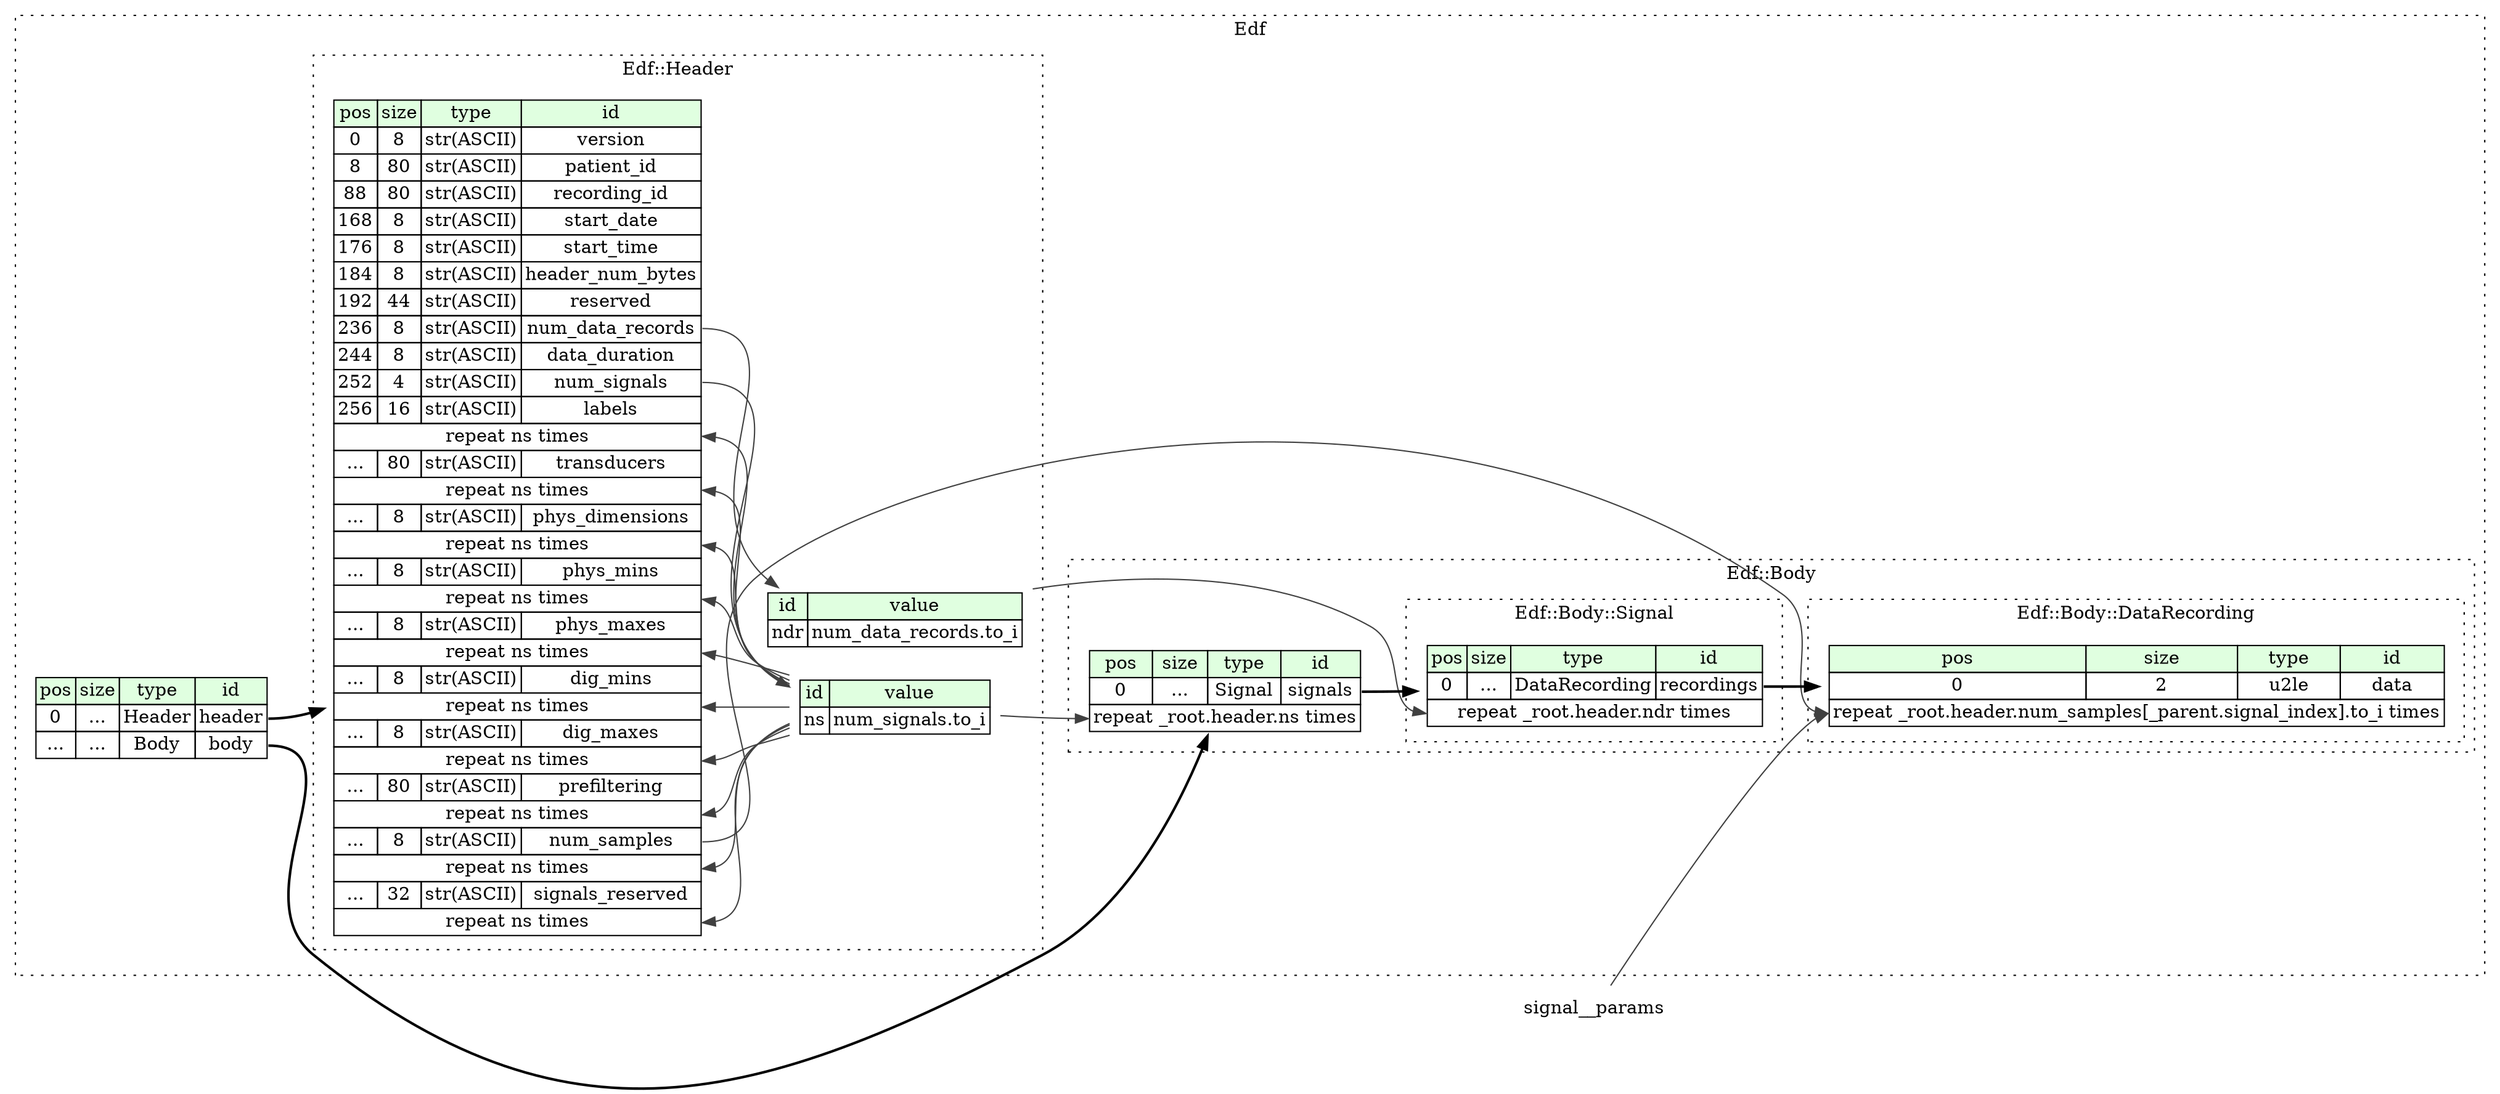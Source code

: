 digraph {
	rankdir=LR;
	node [shape=plaintext];
	subgraph cluster__edf {
		label="Edf";
		graph[style=dotted];

		edf__seq [label=<<TABLE BORDER="0" CELLBORDER="1" CELLSPACING="0">
			<TR><TD BGCOLOR="#E0FFE0">pos</TD><TD BGCOLOR="#E0FFE0">size</TD><TD BGCOLOR="#E0FFE0">type</TD><TD BGCOLOR="#E0FFE0">id</TD></TR>
			<TR><TD PORT="header_pos">0</TD><TD PORT="header_size">...</TD><TD>Header</TD><TD PORT="header_type">header</TD></TR>
			<TR><TD PORT="body_pos">...</TD><TD PORT="body_size">...</TD><TD>Body</TD><TD PORT="body_type">body</TD></TR>
		</TABLE>>];
		subgraph cluster__header {
			label="Edf::Header";
			graph[style=dotted];

			header__seq [label=<<TABLE BORDER="0" CELLBORDER="1" CELLSPACING="0">
				<TR><TD BGCOLOR="#E0FFE0">pos</TD><TD BGCOLOR="#E0FFE0">size</TD><TD BGCOLOR="#E0FFE0">type</TD><TD BGCOLOR="#E0FFE0">id</TD></TR>
				<TR><TD PORT="version_pos">0</TD><TD PORT="version_size">8</TD><TD>str(ASCII)</TD><TD PORT="version_type">version</TD></TR>
				<TR><TD PORT="patient_id_pos">8</TD><TD PORT="patient_id_size">80</TD><TD>str(ASCII)</TD><TD PORT="patient_id_type">patient_id</TD></TR>
				<TR><TD PORT="recording_id_pos">88</TD><TD PORT="recording_id_size">80</TD><TD>str(ASCII)</TD><TD PORT="recording_id_type">recording_id</TD></TR>
				<TR><TD PORT="start_date_pos">168</TD><TD PORT="start_date_size">8</TD><TD>str(ASCII)</TD><TD PORT="start_date_type">start_date</TD></TR>
				<TR><TD PORT="start_time_pos">176</TD><TD PORT="start_time_size">8</TD><TD>str(ASCII)</TD><TD PORT="start_time_type">start_time</TD></TR>
				<TR><TD PORT="header_num_bytes_pos">184</TD><TD PORT="header_num_bytes_size">8</TD><TD>str(ASCII)</TD><TD PORT="header_num_bytes_type">header_num_bytes</TD></TR>
				<TR><TD PORT="reserved_pos">192</TD><TD PORT="reserved_size">44</TD><TD>str(ASCII)</TD><TD PORT="reserved_type">reserved</TD></TR>
				<TR><TD PORT="num_data_records_pos">236</TD><TD PORT="num_data_records_size">8</TD><TD>str(ASCII)</TD><TD PORT="num_data_records_type">num_data_records</TD></TR>
				<TR><TD PORT="data_duration_pos">244</TD><TD PORT="data_duration_size">8</TD><TD>str(ASCII)</TD><TD PORT="data_duration_type">data_duration</TD></TR>
				<TR><TD PORT="num_signals_pos">252</TD><TD PORT="num_signals_size">4</TD><TD>str(ASCII)</TD><TD PORT="num_signals_type">num_signals</TD></TR>
				<TR><TD PORT="labels_pos">256</TD><TD PORT="labels_size">16</TD><TD>str(ASCII)</TD><TD PORT="labels_type">labels</TD></TR>
				<TR><TD COLSPAN="4" PORT="labels__repeat">repeat ns times</TD></TR>
				<TR><TD PORT="transducers_pos">...</TD><TD PORT="transducers_size">80</TD><TD>str(ASCII)</TD><TD PORT="transducers_type">transducers</TD></TR>
				<TR><TD COLSPAN="4" PORT="transducers__repeat">repeat ns times</TD></TR>
				<TR><TD PORT="phys_dimensions_pos">...</TD><TD PORT="phys_dimensions_size">8</TD><TD>str(ASCII)</TD><TD PORT="phys_dimensions_type">phys_dimensions</TD></TR>
				<TR><TD COLSPAN="4" PORT="phys_dimensions__repeat">repeat ns times</TD></TR>
				<TR><TD PORT="phys_mins_pos">...</TD><TD PORT="phys_mins_size">8</TD><TD>str(ASCII)</TD><TD PORT="phys_mins_type">phys_mins</TD></TR>
				<TR><TD COLSPAN="4" PORT="phys_mins__repeat">repeat ns times</TD></TR>
				<TR><TD PORT="phys_maxes_pos">...</TD><TD PORT="phys_maxes_size">8</TD><TD>str(ASCII)</TD><TD PORT="phys_maxes_type">phys_maxes</TD></TR>
				<TR><TD COLSPAN="4" PORT="phys_maxes__repeat">repeat ns times</TD></TR>
				<TR><TD PORT="dig_mins_pos">...</TD><TD PORT="dig_mins_size">8</TD><TD>str(ASCII)</TD><TD PORT="dig_mins_type">dig_mins</TD></TR>
				<TR><TD COLSPAN="4" PORT="dig_mins__repeat">repeat ns times</TD></TR>
				<TR><TD PORT="dig_maxes_pos">...</TD><TD PORT="dig_maxes_size">8</TD><TD>str(ASCII)</TD><TD PORT="dig_maxes_type">dig_maxes</TD></TR>
				<TR><TD COLSPAN="4" PORT="dig_maxes__repeat">repeat ns times</TD></TR>
				<TR><TD PORT="prefiltering_pos">...</TD><TD PORT="prefiltering_size">80</TD><TD>str(ASCII)</TD><TD PORT="prefiltering_type">prefiltering</TD></TR>
				<TR><TD COLSPAN="4" PORT="prefiltering__repeat">repeat ns times</TD></TR>
				<TR><TD PORT="num_samples_pos">...</TD><TD PORT="num_samples_size">8</TD><TD>str(ASCII)</TD><TD PORT="num_samples_type">num_samples</TD></TR>
				<TR><TD COLSPAN="4" PORT="num_samples__repeat">repeat ns times</TD></TR>
				<TR><TD PORT="signals_reserved_pos">...</TD><TD PORT="signals_reserved_size">32</TD><TD>str(ASCII)</TD><TD PORT="signals_reserved_type">signals_reserved</TD></TR>
				<TR><TD COLSPAN="4" PORT="signals_reserved__repeat">repeat ns times</TD></TR>
			</TABLE>>];
			header__inst__ns [label=<<TABLE BORDER="0" CELLBORDER="1" CELLSPACING="0">
				<TR><TD BGCOLOR="#E0FFE0">id</TD><TD BGCOLOR="#E0FFE0">value</TD></TR>
				<TR><TD>ns</TD><TD>num_signals.to_i</TD></TR>
			</TABLE>>];
			header__inst__ndr [label=<<TABLE BORDER="0" CELLBORDER="1" CELLSPACING="0">
				<TR><TD BGCOLOR="#E0FFE0">id</TD><TD BGCOLOR="#E0FFE0">value</TD></TR>
				<TR><TD>ndr</TD><TD>num_data_records.to_i</TD></TR>
			</TABLE>>];
		}
		subgraph cluster__body {
			label="Edf::Body";
			graph[style=dotted];

			body__seq [label=<<TABLE BORDER="0" CELLBORDER="1" CELLSPACING="0">
				<TR><TD BGCOLOR="#E0FFE0">pos</TD><TD BGCOLOR="#E0FFE0">size</TD><TD BGCOLOR="#E0FFE0">type</TD><TD BGCOLOR="#E0FFE0">id</TD></TR>
				<TR><TD PORT="signals_pos">0</TD><TD PORT="signals_size">...</TD><TD>Signal</TD><TD PORT="signals_type">signals</TD></TR>
				<TR><TD COLSPAN="4" PORT="signals__repeat">repeat _root.header.ns times</TD></TR>
			</TABLE>>];
			subgraph cluster__data_recording {
				label="Edf::Body::DataRecording";
				graph[style=dotted];

				data_recording__seq [label=<<TABLE BORDER="0" CELLBORDER="1" CELLSPACING="0">
					<TR><TD BGCOLOR="#E0FFE0">pos</TD><TD BGCOLOR="#E0FFE0">size</TD><TD BGCOLOR="#E0FFE0">type</TD><TD BGCOLOR="#E0FFE0">id</TD></TR>
					<TR><TD PORT="data_pos">0</TD><TD PORT="data_size">2</TD><TD>u2le</TD><TD PORT="data_type">data</TD></TR>
					<TR><TD COLSPAN="4" PORT="data__repeat">repeat _root.header.num_samples[_parent.signal_index].to_i times</TD></TR>
				</TABLE>>];
			}
			subgraph cluster__signal {
				label="Edf::Body::Signal";
				graph[style=dotted];

				signal__seq [label=<<TABLE BORDER="0" CELLBORDER="1" CELLSPACING="0">
					<TR><TD BGCOLOR="#E0FFE0">pos</TD><TD BGCOLOR="#E0FFE0">size</TD><TD BGCOLOR="#E0FFE0">type</TD><TD BGCOLOR="#E0FFE0">id</TD></TR>
					<TR><TD PORT="recordings_pos">0</TD><TD PORT="recordings_size">...</TD><TD>DataRecording</TD><TD PORT="recordings_type">recordings</TD></TR>
					<TR><TD COLSPAN="4" PORT="recordings__repeat">repeat _root.header.ndr times</TD></TR>
				</TABLE>>];
			}
		}
	}
	edf__seq:header_type -> header__seq [style=bold];
	edf__seq:body_type -> body__seq [style=bold];
	header__inst__ns:ns_type -> header__seq:labels__repeat [color="#404040"];
	header__inst__ns:ns_type -> header__seq:transducers__repeat [color="#404040"];
	header__inst__ns:ns_type -> header__seq:phys_dimensions__repeat [color="#404040"];
	header__inst__ns:ns_type -> header__seq:phys_mins__repeat [color="#404040"];
	header__inst__ns:ns_type -> header__seq:phys_maxes__repeat [color="#404040"];
	header__inst__ns:ns_type -> header__seq:dig_mins__repeat [color="#404040"];
	header__inst__ns:ns_type -> header__seq:dig_maxes__repeat [color="#404040"];
	header__inst__ns:ns_type -> header__seq:prefiltering__repeat [color="#404040"];
	header__inst__ns:ns_type -> header__seq:num_samples__repeat [color="#404040"];
	header__inst__ns:ns_type -> header__seq:signals_reserved__repeat [color="#404040"];
	header__seq:num_signals_type -> header__inst__ns [color="#404040"];
	header__seq:num_data_records_type -> header__inst__ndr [color="#404040"];
	body__seq:signals_type -> signal__seq [style=bold];
	header__inst__ns:ns_type -> body__seq:signals__repeat [color="#404040"];
	header__seq:num_samples_type -> data_recording__seq:data__repeat [color="#404040"];
	signal__params:signal_index_type -> data_recording__seq:data__repeat [color="#404040"];
	signal__seq:recordings_type -> data_recording__seq [style=bold];
	header__inst__ndr:ndr_type -> signal__seq:recordings__repeat [color="#404040"];
}
